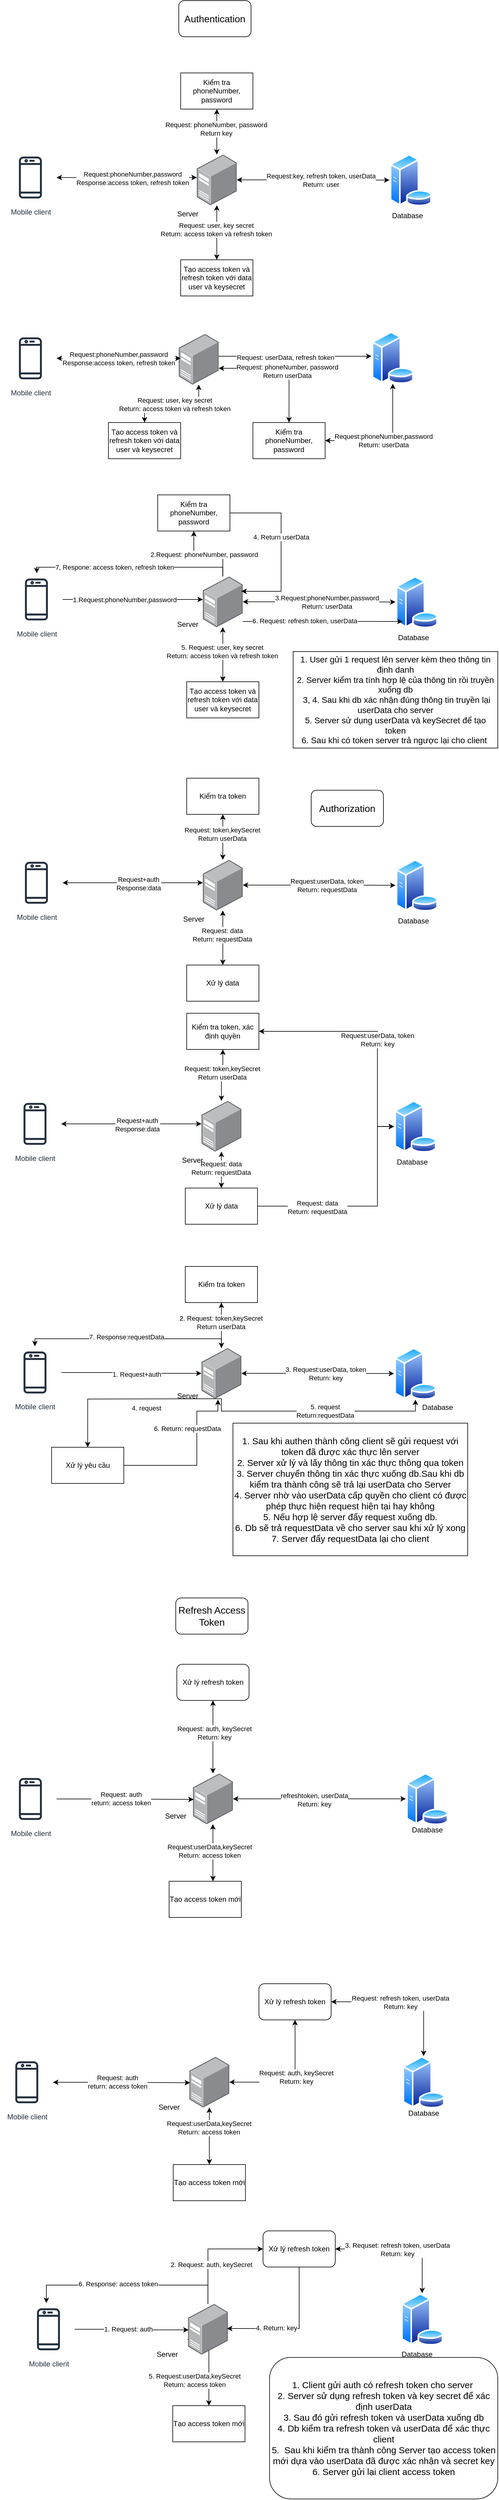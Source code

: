 <mxfile version="22.1.0" type="github">
  <diagram name="Page-1" id="wFv23azrO5TmY8dKMRDV">
    <mxGraphModel dx="855" dy="1278" grid="1" gridSize="10" guides="1" tooltips="1" connect="1" arrows="1" fold="1" page="0" pageScale="1" pageWidth="850" pageHeight="1100" math="0" shadow="0">
      <root>
        <mxCell id="0" />
        <mxCell id="1" parent="0" />
        <mxCell id="Zo6Wz0A7gYt2dgUF0l2a-8" style="edgeStyle=orthogonalEdgeStyle;rounded=0;orthogonalLoop=1;jettySize=auto;html=1;startArrow=classic;startFill=1;" parent="1" source="Zo6Wz0A7gYt2dgUF0l2a-1" target="Zo6Wz0A7gYt2dgUF0l2a-3" edge="1">
          <mxGeometry relative="1" as="geometry">
            <Array as="points">
              <mxPoint x="360" y="-406" />
              <mxPoint x="360" y="-406" />
            </Array>
          </mxGeometry>
        </mxCell>
        <mxCell id="Zo6Wz0A7gYt2dgUF0l2a-9" value="Request:phoneNumber,password&lt;br&gt;Response:access token, refresh token" style="edgeLabel;html=1;align=center;verticalAlign=middle;resizable=0;points=[];" parent="Zo6Wz0A7gYt2dgUF0l2a-8" vertex="1" connectable="0">
          <mxGeometry x="0.08" relative="1" as="geometry">
            <mxPoint y="1" as="offset" />
          </mxGeometry>
        </mxCell>
        <mxCell id="Zo6Wz0A7gYt2dgUF0l2a-1" value="Mobile client" style="sketch=0;outlineConnect=0;fontColor=#232F3E;gradientColor=none;strokeColor=#232F3E;fillColor=#ffffff;dashed=0;verticalLabelPosition=bottom;verticalAlign=top;align=center;html=1;fontSize=12;fontStyle=0;aspect=fixed;shape=mxgraph.aws4.resourceIcon;resIcon=mxgraph.aws4.mobile_client;" parent="1" vertex="1">
          <mxGeometry x="110" y="-450" width="87" height="87" as="geometry" />
        </mxCell>
        <mxCell id="Zo6Wz0A7gYt2dgUF0l2a-2" value="" style="image;aspect=fixed;perimeter=ellipsePerimeter;html=1;align=center;shadow=0;dashed=0;spacingTop=3;image=img/lib/active_directory/database_server.svg;" parent="1" vertex="1">
          <mxGeometry x="750" y="-445.56" width="71" height="86.58" as="geometry" />
        </mxCell>
        <mxCell id="Zo6Wz0A7gYt2dgUF0l2a-12" style="edgeStyle=orthogonalEdgeStyle;rounded=0;orthogonalLoop=1;jettySize=auto;html=1;entryX=0;entryY=0.5;entryDx=0;entryDy=0;startArrow=classic;startFill=1;" parent="1" source="Zo6Wz0A7gYt2dgUF0l2a-3" target="Zo6Wz0A7gYt2dgUF0l2a-2" edge="1">
          <mxGeometry relative="1" as="geometry" />
        </mxCell>
        <mxCell id="Zo6Wz0A7gYt2dgUF0l2a-13" value="Request:key, refresh token, userData&lt;br&gt;Return: user" style="edgeLabel;html=1;align=center;verticalAlign=middle;resizable=0;points=[];" parent="Zo6Wz0A7gYt2dgUF0l2a-12" vertex="1" connectable="0">
          <mxGeometry x="0.103" relative="1" as="geometry">
            <mxPoint as="offset" />
          </mxGeometry>
        </mxCell>
        <mxCell id="Zo6Wz0A7gYt2dgUF0l2a-16" style="edgeStyle=orthogonalEdgeStyle;rounded=0;orthogonalLoop=1;jettySize=auto;html=1;startArrow=classic;startFill=1;" parent="1" source="Zo6Wz0A7gYt2dgUF0l2a-3" target="Zo6Wz0A7gYt2dgUF0l2a-15" edge="1">
          <mxGeometry relative="1" as="geometry" />
        </mxCell>
        <mxCell id="Zo6Wz0A7gYt2dgUF0l2a-17" value="Request: phoneNumber, password&lt;br&gt;Return key" style="edgeLabel;html=1;align=center;verticalAlign=middle;resizable=0;points=[];" parent="Zo6Wz0A7gYt2dgUF0l2a-16" vertex="1" connectable="0">
          <mxGeometry x="0.128" y="1" relative="1" as="geometry">
            <mxPoint as="offset" />
          </mxGeometry>
        </mxCell>
        <mxCell id="Zo6Wz0A7gYt2dgUF0l2a-19" style="edgeStyle=orthogonalEdgeStyle;rounded=0;orthogonalLoop=1;jettySize=auto;html=1;entryX=0.5;entryY=0;entryDx=0;entryDy=0;startArrow=classic;startFill=1;" parent="1" source="Zo6Wz0A7gYt2dgUF0l2a-3" target="Zo6Wz0A7gYt2dgUF0l2a-18" edge="1">
          <mxGeometry relative="1" as="geometry" />
        </mxCell>
        <mxCell id="Zo6Wz0A7gYt2dgUF0l2a-20" value="Request: user, key secret&lt;br&gt;Return: access token và refresh token" style="edgeLabel;html=1;align=center;verticalAlign=middle;resizable=0;points=[];" parent="Zo6Wz0A7gYt2dgUF0l2a-19" vertex="1" connectable="0">
          <mxGeometry x="-0.105" y="-1" relative="1" as="geometry">
            <mxPoint as="offset" />
          </mxGeometry>
        </mxCell>
        <mxCell id="Zo6Wz0A7gYt2dgUF0l2a-3" value="" style="image;points=[];aspect=fixed;html=1;align=center;shadow=0;dashed=0;image=img/lib/allied_telesis/computer_and_terminals/Server_Desktop.svg;" parent="1" vertex="1">
          <mxGeometry x="430" y="-444.56" width="66.3" height="84.04" as="geometry" />
        </mxCell>
        <mxCell id="Zo6Wz0A7gYt2dgUF0l2a-4" value="Server&lt;br&gt;" style="text;html=1;strokeColor=none;fillColor=none;align=center;verticalAlign=middle;whiteSpace=wrap;rounded=0;" parent="1" vertex="1">
          <mxGeometry x="385" y="-360.52" width="60" height="30" as="geometry" />
        </mxCell>
        <mxCell id="Zo6Wz0A7gYt2dgUF0l2a-5" value="Database&lt;br&gt;" style="text;html=1;strokeColor=none;fillColor=none;align=center;verticalAlign=middle;whiteSpace=wrap;rounded=0;" parent="1" vertex="1">
          <mxGeometry x="750" y="-357.98" width="60" height="30" as="geometry" />
        </mxCell>
        <mxCell id="Zo6Wz0A7gYt2dgUF0l2a-15" value="Kiểm tra phoneNumber, password" style="rounded=0;whiteSpace=wrap;html=1;" parent="1" vertex="1">
          <mxGeometry x="403.15" y="-580" width="120" height="60" as="geometry" />
        </mxCell>
        <mxCell id="Zo6Wz0A7gYt2dgUF0l2a-18" value="Tạo access token và refresh token với data user và keysecret" style="rounded=0;whiteSpace=wrap;html=1;" parent="1" vertex="1">
          <mxGeometry x="403.15" y="-270" width="120" height="60" as="geometry" />
        </mxCell>
        <mxCell id="Zo6Wz0A7gYt2dgUF0l2a-21" value="Mobile client" style="sketch=0;outlineConnect=0;fontColor=#232F3E;gradientColor=none;strokeColor=#232F3E;fillColor=#ffffff;dashed=0;verticalLabelPosition=bottom;verticalAlign=top;align=center;html=1;fontSize=12;fontStyle=0;aspect=fixed;shape=mxgraph.aws4.resourceIcon;resIcon=mxgraph.aws4.mobile_client;" parent="1" vertex="1">
          <mxGeometry x="110" y="-150" width="87" height="87" as="geometry" />
        </mxCell>
        <mxCell id="Zo6Wz0A7gYt2dgUF0l2a-22" value="&lt;font style=&quot;font-size: 16px;&quot;&gt;Authentication&lt;/font&gt;" style="rounded=1;whiteSpace=wrap;html=1;" parent="1" vertex="1">
          <mxGeometry x="400" y="-700" width="120" height="60" as="geometry" />
        </mxCell>
        <mxCell id="Zo6Wz0A7gYt2dgUF0l2a-36" style="edgeStyle=orthogonalEdgeStyle;rounded=0;orthogonalLoop=1;jettySize=auto;html=1;entryX=0.5;entryY=0;entryDx=0;entryDy=0;startArrow=classic;startFill=1;" parent="1" source="Zo6Wz0A7gYt2dgUF0l2a-23" target="Zo6Wz0A7gYt2dgUF0l2a-34" edge="1">
          <mxGeometry relative="1" as="geometry" />
        </mxCell>
        <mxCell id="-_hDlahEQz6odAi7vep3-71" style="edgeStyle=orthogonalEdgeStyle;rounded=0;orthogonalLoop=1;jettySize=auto;html=1;" parent="1" source="Zo6Wz0A7gYt2dgUF0l2a-23" target="Zo6Wz0A7gYt2dgUF0l2a-25" edge="1">
          <mxGeometry relative="1" as="geometry">
            <Array as="points">
              <mxPoint x="630" y="-110" />
              <mxPoint x="630" y="-110" />
            </Array>
          </mxGeometry>
        </mxCell>
        <mxCell id="-_hDlahEQz6odAi7vep3-72" value="Request: userData, refresh token" style="edgeLabel;html=1;align=center;verticalAlign=middle;resizable=0;points=[];" parent="-_hDlahEQz6odAi7vep3-71" vertex="1" connectable="0">
          <mxGeometry x="-0.128" y="-2" relative="1" as="geometry">
            <mxPoint as="offset" />
          </mxGeometry>
        </mxCell>
        <mxCell id="Zo6Wz0A7gYt2dgUF0l2a-23" value="" style="image;points=[];aspect=fixed;html=1;align=center;shadow=0;dashed=0;image=img/lib/allied_telesis/computer_and_terminals/Server_Desktop.svg;" parent="1" vertex="1">
          <mxGeometry x="400" y="-147.04" width="66.3" height="84.04" as="geometry" />
        </mxCell>
        <mxCell id="Zo6Wz0A7gYt2dgUF0l2a-24" style="edgeStyle=orthogonalEdgeStyle;rounded=0;orthogonalLoop=1;jettySize=auto;html=1;entryX=0.048;entryY=0.482;entryDx=0;entryDy=0;entryPerimeter=0;startArrow=classic;startFill=1;" parent="1" source="Zo6Wz0A7gYt2dgUF0l2a-21" target="Zo6Wz0A7gYt2dgUF0l2a-23" edge="1">
          <mxGeometry relative="1" as="geometry" />
        </mxCell>
        <mxCell id="Zo6Wz0A7gYt2dgUF0l2a-25" value="" style="image;aspect=fixed;perimeter=ellipsePerimeter;html=1;align=center;shadow=0;dashed=0;spacingTop=3;image=img/lib/active_directory/database_server.svg;" parent="1" vertex="1">
          <mxGeometry x="720" y="-151.0" width="71" height="86.58" as="geometry" />
        </mxCell>
        <mxCell id="Zo6Wz0A7gYt2dgUF0l2a-26" value="Request:phoneNumber,password&lt;br&gt;Response:access token, refresh token" style="edgeLabel;html=1;align=center;verticalAlign=middle;resizable=0;points=[];" parent="1" vertex="1" connectable="0">
          <mxGeometry x="300" y="-106.5" as="geometry" />
        </mxCell>
        <mxCell id="Zo6Wz0A7gYt2dgUF0l2a-29" style="edgeStyle=orthogonalEdgeStyle;rounded=0;orthogonalLoop=1;jettySize=auto;html=1;startArrow=classic;startFill=1;" parent="1" source="Zo6Wz0A7gYt2dgUF0l2a-27" target="Zo6Wz0A7gYt2dgUF0l2a-25" edge="1">
          <mxGeometry relative="1" as="geometry" />
        </mxCell>
        <mxCell id="Zo6Wz0A7gYt2dgUF0l2a-27" value="Kiểm tra phoneNumber, password" style="rounded=0;whiteSpace=wrap;html=1;" parent="1" vertex="1">
          <mxGeometry x="523.15" width="120" height="60" as="geometry" />
        </mxCell>
        <mxCell id="Zo6Wz0A7gYt2dgUF0l2a-28" style="edgeStyle=orthogonalEdgeStyle;rounded=0;orthogonalLoop=1;jettySize=auto;html=1;entryX=0.5;entryY=0;entryDx=0;entryDy=0;startArrow=classic;startFill=1;" parent="1" source="Zo6Wz0A7gYt2dgUF0l2a-23" target="Zo6Wz0A7gYt2dgUF0l2a-27" edge="1">
          <mxGeometry relative="1" as="geometry">
            <Array as="points">
              <mxPoint x="583" y="-90" />
            </Array>
          </mxGeometry>
        </mxCell>
        <mxCell id="Zo6Wz0A7gYt2dgUF0l2a-32" value="Request: phoneNumber, password&lt;br style=&quot;border-color: var(--border-color);&quot;&gt;Return userData" style="edgeLabel;html=1;align=center;verticalAlign=middle;resizable=0;points=[];" parent="Zo6Wz0A7gYt2dgUF0l2a-28" vertex="1" connectable="0">
          <mxGeometry x="-0.53" y="-1" relative="1" as="geometry">
            <mxPoint x="65" y="4" as="offset" />
          </mxGeometry>
        </mxCell>
        <mxCell id="Zo6Wz0A7gYt2dgUF0l2a-33" value="Request:phoneNumber,password&lt;br&gt;Return: userData" style="edgeLabel;html=1;align=center;verticalAlign=middle;resizable=0;points=[];" parent="1" vertex="1" connectable="0">
          <mxGeometry x="740.0" y="30.003" as="geometry" />
        </mxCell>
        <mxCell id="Zo6Wz0A7gYt2dgUF0l2a-34" value="Tạo access token và refresh token với data user và keysecret" style="rounded=0;whiteSpace=wrap;html=1;" parent="1" vertex="1">
          <mxGeometry x="283.15" width="120" height="60" as="geometry" />
        </mxCell>
        <mxCell id="Zo6Wz0A7gYt2dgUF0l2a-37" value="Request: user, key secret&lt;br style=&quot;border-color: var(--border-color);&quot;&gt;Return: access token và refresh token" style="edgeLabel;html=1;align=center;verticalAlign=middle;resizable=0;points=[];" parent="1" vertex="1" connectable="0">
          <mxGeometry x="390.0" y="-30" as="geometry">
            <mxPoint x="3" as="offset" />
          </mxGeometry>
        </mxCell>
        <mxCell id="Zo6Wz0A7gYt2dgUF0l2a-41" style="edgeStyle=orthogonalEdgeStyle;rounded=0;orthogonalLoop=1;jettySize=auto;html=1;startArrow=none;startFill=0;" parent="1" source="Zo6Wz0A7gYt2dgUF0l2a-43" target="Zo6Wz0A7gYt2dgUF0l2a-51" edge="1">
          <mxGeometry relative="1" as="geometry">
            <Array as="points">
              <mxPoint x="370" y="294" />
              <mxPoint x="370" y="294" />
            </Array>
          </mxGeometry>
        </mxCell>
        <mxCell id="Zo6Wz0A7gYt2dgUF0l2a-42" value="1.Request:phoneNumber,password" style="edgeLabel;html=1;align=center;verticalAlign=middle;resizable=0;points=[];" parent="Zo6Wz0A7gYt2dgUF0l2a-41" vertex="1" connectable="0">
          <mxGeometry x="0.08" relative="1" as="geometry">
            <mxPoint x="-23" as="offset" />
          </mxGeometry>
        </mxCell>
        <mxCell id="Zo6Wz0A7gYt2dgUF0l2a-43" value="Mobile client" style="sketch=0;outlineConnect=0;fontColor=#232F3E;gradientColor=none;strokeColor=#232F3E;fillColor=#ffffff;dashed=0;verticalLabelPosition=bottom;verticalAlign=top;align=center;html=1;fontSize=12;fontStyle=0;aspect=fixed;shape=mxgraph.aws4.resourceIcon;resIcon=mxgraph.aws4.mobile_client;" parent="1" vertex="1">
          <mxGeometry x="120" y="250" width="87" height="87" as="geometry" />
        </mxCell>
        <mxCell id="Zo6Wz0A7gYt2dgUF0l2a-44" value="" style="image;aspect=fixed;perimeter=ellipsePerimeter;html=1;align=center;shadow=0;dashed=0;spacingTop=3;image=img/lib/active_directory/database_server.svg;" parent="1" vertex="1">
          <mxGeometry x="760" y="254.44" width="71" height="86.58" as="geometry" />
        </mxCell>
        <mxCell id="Zo6Wz0A7gYt2dgUF0l2a-45" style="edgeStyle=orthogonalEdgeStyle;rounded=0;orthogonalLoop=1;jettySize=auto;html=1;entryX=0;entryY=0.5;entryDx=0;entryDy=0;startArrow=classic;startFill=1;" parent="1" source="Zo6Wz0A7gYt2dgUF0l2a-51" target="Zo6Wz0A7gYt2dgUF0l2a-44" edge="1">
          <mxGeometry relative="1" as="geometry" />
        </mxCell>
        <mxCell id="Zo6Wz0A7gYt2dgUF0l2a-46" value="3.Request:phoneNumber,password&lt;br&gt;Return: userData" style="edgeLabel;html=1;align=center;verticalAlign=middle;resizable=0;points=[];" parent="Zo6Wz0A7gYt2dgUF0l2a-45" vertex="1" connectable="0">
          <mxGeometry x="0.103" relative="1" as="geometry">
            <mxPoint as="offset" />
          </mxGeometry>
        </mxCell>
        <mxCell id="Zo6Wz0A7gYt2dgUF0l2a-47" style="edgeStyle=orthogonalEdgeStyle;rounded=0;orthogonalLoop=1;jettySize=auto;html=1;startArrow=none;startFill=0;" parent="1" source="Zo6Wz0A7gYt2dgUF0l2a-51" target="Zo6Wz0A7gYt2dgUF0l2a-54" edge="1">
          <mxGeometry relative="1" as="geometry" />
        </mxCell>
        <mxCell id="Zo6Wz0A7gYt2dgUF0l2a-48" value="2.Request: phoneNumber, password" style="edgeLabel;html=1;align=center;verticalAlign=middle;resizable=0;points=[];" parent="Zo6Wz0A7gYt2dgUF0l2a-47" vertex="1" connectable="0">
          <mxGeometry x="0.128" y="1" relative="1" as="geometry">
            <mxPoint as="offset" />
          </mxGeometry>
        </mxCell>
        <mxCell id="Zo6Wz0A7gYt2dgUF0l2a-49" style="edgeStyle=orthogonalEdgeStyle;rounded=0;orthogonalLoop=1;jettySize=auto;html=1;entryX=0.5;entryY=0;entryDx=0;entryDy=0;startArrow=classic;startFill=1;" parent="1" source="Zo6Wz0A7gYt2dgUF0l2a-51" target="Zo6Wz0A7gYt2dgUF0l2a-55" edge="1">
          <mxGeometry relative="1" as="geometry" />
        </mxCell>
        <mxCell id="Zo6Wz0A7gYt2dgUF0l2a-50" value="5. Request: user, key secret&lt;br style=&quot;border-color: var(--border-color);&quot;&gt;Return: access token và refresh token" style="edgeLabel;html=1;align=center;verticalAlign=middle;resizable=0;points=[];" parent="Zo6Wz0A7gYt2dgUF0l2a-49" vertex="1" connectable="0">
          <mxGeometry x="-0.105" y="-1" relative="1" as="geometry">
            <mxPoint as="offset" />
          </mxGeometry>
        </mxCell>
        <mxCell id="Zo6Wz0A7gYt2dgUF0l2a-56" style="edgeStyle=orthogonalEdgeStyle;rounded=0;orthogonalLoop=1;jettySize=auto;html=1;" parent="1" source="Zo6Wz0A7gYt2dgUF0l2a-51" target="Zo6Wz0A7gYt2dgUF0l2a-43" edge="1">
          <mxGeometry relative="1" as="geometry">
            <Array as="points">
              <mxPoint x="473" y="240" />
              <mxPoint x="164" y="240" />
            </Array>
          </mxGeometry>
        </mxCell>
        <mxCell id="-_hDlahEQz6odAi7vep3-73" style="edgeStyle=orthogonalEdgeStyle;rounded=0;orthogonalLoop=1;jettySize=auto;html=1;" parent="1" source="Zo6Wz0A7gYt2dgUF0l2a-51" target="Zo6Wz0A7gYt2dgUF0l2a-44" edge="1">
          <mxGeometry relative="1" as="geometry">
            <Array as="points">
              <mxPoint x="700" y="330" />
              <mxPoint x="700" y="330" />
            </Array>
          </mxGeometry>
        </mxCell>
        <mxCell id="-_hDlahEQz6odAi7vep3-74" value="6. Request: refresh token, userData" style="edgeLabel;html=1;align=center;verticalAlign=middle;resizable=0;points=[];" parent="-_hDlahEQz6odAi7vep3-73" vertex="1" connectable="0">
          <mxGeometry x="-0.227" y="1" relative="1" as="geometry">
            <mxPoint as="offset" />
          </mxGeometry>
        </mxCell>
        <mxCell id="Zo6Wz0A7gYt2dgUF0l2a-51" value="" style="image;points=[];aspect=fixed;html=1;align=center;shadow=0;dashed=0;image=img/lib/allied_telesis/computer_and_terminals/Server_Desktop.svg;" parent="1" vertex="1">
          <mxGeometry x="440" y="255.44" width="66.3" height="84.04" as="geometry" />
        </mxCell>
        <mxCell id="Zo6Wz0A7gYt2dgUF0l2a-52" value="Server&lt;br&gt;" style="text;html=1;strokeColor=none;fillColor=none;align=center;verticalAlign=middle;whiteSpace=wrap;rounded=0;" parent="1" vertex="1">
          <mxGeometry x="385" y="320" width="60" height="30" as="geometry" />
        </mxCell>
        <mxCell id="Zo6Wz0A7gYt2dgUF0l2a-53" value="Database&lt;br&gt;" style="text;html=1;strokeColor=none;fillColor=none;align=center;verticalAlign=middle;whiteSpace=wrap;rounded=0;" parent="1" vertex="1">
          <mxGeometry x="760" y="342.02" width="60" height="30" as="geometry" />
        </mxCell>
        <mxCell id="Zo6Wz0A7gYt2dgUF0l2a-54" value="Kiểm tra phoneNumber, password" style="rounded=0;whiteSpace=wrap;html=1;" parent="1" vertex="1">
          <mxGeometry x="365" y="120" width="120" height="60" as="geometry" />
        </mxCell>
        <mxCell id="Zo6Wz0A7gYt2dgUF0l2a-55" value="Tạo access token và refresh token với data user và keysecret" style="rounded=0;whiteSpace=wrap;html=1;" parent="1" vertex="1">
          <mxGeometry x="413.15" y="430" width="120" height="60" as="geometry" />
        </mxCell>
        <mxCell id="Zo6Wz0A7gYt2dgUF0l2a-57" value="7, Respone: access token, refresh token" style="edgeLabel;html=1;align=center;verticalAlign=middle;resizable=0;points=[];" parent="1" vertex="1" connectable="0">
          <mxGeometry x="343.15" y="293.5" as="geometry">
            <mxPoint x="-50" y="-54" as="offset" />
          </mxGeometry>
        </mxCell>
        <mxCell id="Zo6Wz0A7gYt2dgUF0l2a-60" value="&lt;font style=&quot;font-size: 16px;&quot;&gt;Authorization&lt;/font&gt;" style="rounded=1;whiteSpace=wrap;html=1;fillColor=default;" parent="1" vertex="1">
          <mxGeometry x="620" y="610" width="120" height="60" as="geometry" />
        </mxCell>
        <mxCell id="Zo6Wz0A7gYt2dgUF0l2a-78" style="edgeStyle=orthogonalEdgeStyle;rounded=0;orthogonalLoop=1;jettySize=auto;html=1;startArrow=classic;startFill=1;" parent="1" source="Zo6Wz0A7gYt2dgUF0l2a-80" target="Zo6Wz0A7gYt2dgUF0l2a-88" edge="1">
          <mxGeometry relative="1" as="geometry">
            <Array as="points">
              <mxPoint x="370" y="764" />
              <mxPoint x="370" y="764" />
            </Array>
          </mxGeometry>
        </mxCell>
        <mxCell id="Zo6Wz0A7gYt2dgUF0l2a-79" value="Request+auth&lt;br&gt;Response:data" style="edgeLabel;html=1;align=center;verticalAlign=middle;resizable=0;points=[];" parent="Zo6Wz0A7gYt2dgUF0l2a-78" vertex="1" connectable="0">
          <mxGeometry x="0.08" relative="1" as="geometry">
            <mxPoint y="1" as="offset" />
          </mxGeometry>
        </mxCell>
        <mxCell id="Zo6Wz0A7gYt2dgUF0l2a-80" value="Mobile client" style="sketch=0;outlineConnect=0;fontColor=#232F3E;gradientColor=none;strokeColor=#232F3E;fillColor=#ffffff;dashed=0;verticalLabelPosition=bottom;verticalAlign=top;align=center;html=1;fontSize=12;fontStyle=0;aspect=fixed;shape=mxgraph.aws4.resourceIcon;resIcon=mxgraph.aws4.mobile_client;" parent="1" vertex="1">
          <mxGeometry x="120" y="720" width="87" height="87" as="geometry" />
        </mxCell>
        <mxCell id="Zo6Wz0A7gYt2dgUF0l2a-81" value="" style="image;aspect=fixed;perimeter=ellipsePerimeter;html=1;align=center;shadow=0;dashed=0;spacingTop=3;image=img/lib/active_directory/database_server.svg;" parent="1" vertex="1">
          <mxGeometry x="760" y="724.44" width="71" height="86.58" as="geometry" />
        </mxCell>
        <mxCell id="Zo6Wz0A7gYt2dgUF0l2a-82" style="edgeStyle=orthogonalEdgeStyle;rounded=0;orthogonalLoop=1;jettySize=auto;html=1;entryX=0;entryY=0.5;entryDx=0;entryDy=0;startArrow=classic;startFill=1;" parent="1" source="Zo6Wz0A7gYt2dgUF0l2a-88" target="Zo6Wz0A7gYt2dgUF0l2a-81" edge="1">
          <mxGeometry relative="1" as="geometry" />
        </mxCell>
        <mxCell id="Zo6Wz0A7gYt2dgUF0l2a-83" value="Request:userData, token&lt;br&gt;Return: requestData" style="edgeLabel;html=1;align=center;verticalAlign=middle;resizable=0;points=[];" parent="Zo6Wz0A7gYt2dgUF0l2a-82" vertex="1" connectable="0">
          <mxGeometry x="0.103" relative="1" as="geometry">
            <mxPoint as="offset" />
          </mxGeometry>
        </mxCell>
        <mxCell id="Zo6Wz0A7gYt2dgUF0l2a-84" style="edgeStyle=orthogonalEdgeStyle;rounded=0;orthogonalLoop=1;jettySize=auto;html=1;startArrow=classic;startFill=1;" parent="1" source="Zo6Wz0A7gYt2dgUF0l2a-88" target="Zo6Wz0A7gYt2dgUF0l2a-91" edge="1">
          <mxGeometry relative="1" as="geometry" />
        </mxCell>
        <mxCell id="Zo6Wz0A7gYt2dgUF0l2a-85" value="Request: token,keySecret&lt;br&gt;Return userData" style="edgeLabel;html=1;align=center;verticalAlign=middle;resizable=0;points=[];" parent="Zo6Wz0A7gYt2dgUF0l2a-84" vertex="1" connectable="0">
          <mxGeometry x="0.128" y="1" relative="1" as="geometry">
            <mxPoint as="offset" />
          </mxGeometry>
        </mxCell>
        <mxCell id="Zo6Wz0A7gYt2dgUF0l2a-86" style="edgeStyle=orthogonalEdgeStyle;rounded=0;orthogonalLoop=1;jettySize=auto;html=1;entryX=0.5;entryY=0;entryDx=0;entryDy=0;startArrow=classic;startFill=1;" parent="1" source="Zo6Wz0A7gYt2dgUF0l2a-88" target="Zo6Wz0A7gYt2dgUF0l2a-92" edge="1">
          <mxGeometry relative="1" as="geometry" />
        </mxCell>
        <mxCell id="Zo6Wz0A7gYt2dgUF0l2a-87" value="Request: data&lt;br&gt;Return: requestData" style="edgeLabel;html=1;align=center;verticalAlign=middle;resizable=0;points=[];" parent="Zo6Wz0A7gYt2dgUF0l2a-86" vertex="1" connectable="0">
          <mxGeometry x="-0.105" y="-1" relative="1" as="geometry">
            <mxPoint as="offset" />
          </mxGeometry>
        </mxCell>
        <mxCell id="Zo6Wz0A7gYt2dgUF0l2a-88" value="" style="image;points=[];aspect=fixed;html=1;align=center;shadow=0;dashed=0;image=img/lib/allied_telesis/computer_and_terminals/Server_Desktop.svg;" parent="1" vertex="1">
          <mxGeometry x="440" y="725.44" width="66.3" height="84.04" as="geometry" />
        </mxCell>
        <mxCell id="Zo6Wz0A7gYt2dgUF0l2a-89" value="Server&lt;br&gt;" style="text;html=1;strokeColor=none;fillColor=none;align=center;verticalAlign=middle;whiteSpace=wrap;rounded=0;" parent="1" vertex="1">
          <mxGeometry x="395" y="809.48" width="60" height="30" as="geometry" />
        </mxCell>
        <mxCell id="Zo6Wz0A7gYt2dgUF0l2a-90" value="Database&lt;br&gt;" style="text;html=1;strokeColor=none;fillColor=none;align=center;verticalAlign=middle;whiteSpace=wrap;rounded=0;" parent="1" vertex="1">
          <mxGeometry x="760" y="812.02" width="60" height="30" as="geometry" />
        </mxCell>
        <mxCell id="Zo6Wz0A7gYt2dgUF0l2a-91" value="Kiểm tra token" style="rounded=0;whiteSpace=wrap;html=1;" parent="1" vertex="1">
          <mxGeometry x="413.15" y="590" width="120" height="60" as="geometry" />
        </mxCell>
        <mxCell id="Zo6Wz0A7gYt2dgUF0l2a-92" value="Xử lý data" style="rounded=0;whiteSpace=wrap;html=1;" parent="1" vertex="1">
          <mxGeometry x="413.15" y="900" width="120" height="60" as="geometry" />
        </mxCell>
        <mxCell id="Zo6Wz0A7gYt2dgUF0l2a-93" style="edgeStyle=orthogonalEdgeStyle;rounded=0;orthogonalLoop=1;jettySize=auto;html=1;startArrow=classic;startFill=1;" parent="1" source="Zo6Wz0A7gYt2dgUF0l2a-95" target="Zo6Wz0A7gYt2dgUF0l2a-103" edge="1">
          <mxGeometry relative="1" as="geometry">
            <Array as="points">
              <mxPoint x="367.65" y="1164" />
              <mxPoint x="367.65" y="1164" />
            </Array>
          </mxGeometry>
        </mxCell>
        <mxCell id="Zo6Wz0A7gYt2dgUF0l2a-94" value="Request+auth&lt;br&gt;Response:data" style="edgeLabel;html=1;align=center;verticalAlign=middle;resizable=0;points=[];" parent="Zo6Wz0A7gYt2dgUF0l2a-93" vertex="1" connectable="0">
          <mxGeometry x="0.08" relative="1" as="geometry">
            <mxPoint y="1" as="offset" />
          </mxGeometry>
        </mxCell>
        <mxCell id="Zo6Wz0A7gYt2dgUF0l2a-95" value="Mobile client" style="sketch=0;outlineConnect=0;fontColor=#232F3E;gradientColor=none;strokeColor=#232F3E;fillColor=#ffffff;dashed=0;verticalLabelPosition=bottom;verticalAlign=top;align=center;html=1;fontSize=12;fontStyle=0;aspect=fixed;shape=mxgraph.aws4.resourceIcon;resIcon=mxgraph.aws4.mobile_client;" parent="1" vertex="1">
          <mxGeometry x="117.65" y="1120" width="87" height="87" as="geometry" />
        </mxCell>
        <mxCell id="Zo6Wz0A7gYt2dgUF0l2a-96" value="" style="image;aspect=fixed;perimeter=ellipsePerimeter;html=1;align=center;shadow=0;dashed=0;spacingTop=3;image=img/lib/active_directory/database_server.svg;" parent="1" vertex="1">
          <mxGeometry x="757.65" y="1124.44" width="71" height="86.58" as="geometry" />
        </mxCell>
        <mxCell id="Zo6Wz0A7gYt2dgUF0l2a-97" style="edgeStyle=orthogonalEdgeStyle;rounded=0;orthogonalLoop=1;jettySize=auto;html=1;entryX=0;entryY=0.5;entryDx=0;entryDy=0;startArrow=classic;startFill=1;exitX=1;exitY=0.5;exitDx=0;exitDy=0;" parent="1" source="Zo6Wz0A7gYt2dgUF0l2a-106" target="Zo6Wz0A7gYt2dgUF0l2a-96" edge="1">
          <mxGeometry relative="1" as="geometry">
            <Array as="points">
              <mxPoint x="730" y="1010" />
              <mxPoint x="730" y="1168" />
            </Array>
          </mxGeometry>
        </mxCell>
        <mxCell id="Zo6Wz0A7gYt2dgUF0l2a-98" value="Request:userData, token&lt;br&gt;Return: key" style="edgeLabel;html=1;align=center;verticalAlign=middle;resizable=0;points=[];" parent="Zo6Wz0A7gYt2dgUF0l2a-97" vertex="1" connectable="0">
          <mxGeometry x="0.103" relative="1" as="geometry">
            <mxPoint as="offset" />
          </mxGeometry>
        </mxCell>
        <mxCell id="Zo6Wz0A7gYt2dgUF0l2a-99" style="edgeStyle=orthogonalEdgeStyle;rounded=0;orthogonalLoop=1;jettySize=auto;html=1;startArrow=classic;startFill=1;" parent="1" source="Zo6Wz0A7gYt2dgUF0l2a-103" target="Zo6Wz0A7gYt2dgUF0l2a-106" edge="1">
          <mxGeometry relative="1" as="geometry" />
        </mxCell>
        <mxCell id="Zo6Wz0A7gYt2dgUF0l2a-100" value="Request: token,keySecret&lt;br&gt;Return userData" style="edgeLabel;html=1;align=center;verticalAlign=middle;resizable=0;points=[];" parent="Zo6Wz0A7gYt2dgUF0l2a-99" vertex="1" connectable="0">
          <mxGeometry x="0.128" y="1" relative="1" as="geometry">
            <mxPoint as="offset" />
          </mxGeometry>
        </mxCell>
        <mxCell id="Zo6Wz0A7gYt2dgUF0l2a-101" style="edgeStyle=orthogonalEdgeStyle;rounded=0;orthogonalLoop=1;jettySize=auto;html=1;entryX=0.5;entryY=0;entryDx=0;entryDy=0;startArrow=classic;startFill=1;" parent="1" source="Zo6Wz0A7gYt2dgUF0l2a-103" target="Zo6Wz0A7gYt2dgUF0l2a-107" edge="1">
          <mxGeometry relative="1" as="geometry" />
        </mxCell>
        <mxCell id="Zo6Wz0A7gYt2dgUF0l2a-102" value="Request: data&lt;br&gt;Return: requestData" style="edgeLabel;html=1;align=center;verticalAlign=middle;resizable=0;points=[];" parent="Zo6Wz0A7gYt2dgUF0l2a-101" vertex="1" connectable="0">
          <mxGeometry x="-0.105" y="-1" relative="1" as="geometry">
            <mxPoint as="offset" />
          </mxGeometry>
        </mxCell>
        <mxCell id="Zo6Wz0A7gYt2dgUF0l2a-103" value="" style="image;points=[];aspect=fixed;html=1;align=center;shadow=0;dashed=0;image=img/lib/allied_telesis/computer_and_terminals/Server_Desktop.svg;" parent="1" vertex="1">
          <mxGeometry x="437.65" y="1125.44" width="66.3" height="84.04" as="geometry" />
        </mxCell>
        <mxCell id="Zo6Wz0A7gYt2dgUF0l2a-104" value="Server&lt;br&gt;" style="text;html=1;strokeColor=none;fillColor=none;align=center;verticalAlign=middle;whiteSpace=wrap;rounded=0;" parent="1" vertex="1">
          <mxGeometry x="392.65" y="1209.48" width="60" height="30" as="geometry" />
        </mxCell>
        <mxCell id="Zo6Wz0A7gYt2dgUF0l2a-105" value="Database&lt;br&gt;" style="text;html=1;strokeColor=none;fillColor=none;align=center;verticalAlign=middle;whiteSpace=wrap;rounded=0;" parent="1" vertex="1">
          <mxGeometry x="757.65" y="1212.02" width="60" height="30" as="geometry" />
        </mxCell>
        <mxCell id="Zo6Wz0A7gYt2dgUF0l2a-106" value="Kiểm tra token, xác định quyền" style="rounded=0;whiteSpace=wrap;html=1;" parent="1" vertex="1">
          <mxGeometry x="413.15" y="980" width="120" height="60" as="geometry" />
        </mxCell>
        <mxCell id="Zo6Wz0A7gYt2dgUF0l2a-132" style="edgeStyle=orthogonalEdgeStyle;rounded=0;orthogonalLoop=1;jettySize=auto;html=1;" parent="1" source="Zo6Wz0A7gYt2dgUF0l2a-107" target="Zo6Wz0A7gYt2dgUF0l2a-96" edge="1">
          <mxGeometry relative="1" as="geometry">
            <Array as="points">
              <mxPoint x="730" y="1300" />
              <mxPoint x="730" y="1168" />
            </Array>
          </mxGeometry>
        </mxCell>
        <mxCell id="Zo6Wz0A7gYt2dgUF0l2a-107" value="Xử lý data" style="rounded=0;whiteSpace=wrap;html=1;" parent="1" vertex="1">
          <mxGeometry x="410.8" y="1270" width="120" height="60" as="geometry" />
        </mxCell>
        <mxCell id="Zo6Wz0A7gYt2dgUF0l2a-108" style="edgeStyle=orthogonalEdgeStyle;rounded=0;orthogonalLoop=1;jettySize=auto;html=1;startArrow=none;startFill=0;" parent="1" source="Zo6Wz0A7gYt2dgUF0l2a-122" target="Zo6Wz0A7gYt2dgUF0l2a-117" edge="1">
          <mxGeometry relative="1" as="geometry">
            <Array as="points" />
            <mxPoint x="204.65" y="1574" as="sourcePoint" />
          </mxGeometry>
        </mxCell>
        <mxCell id="Zo6Wz0A7gYt2dgUF0l2a-109" value="1. Request+auth" style="edgeLabel;html=1;align=center;verticalAlign=middle;resizable=0;points=[];" parent="Zo6Wz0A7gYt2dgUF0l2a-108" vertex="1" connectable="0">
          <mxGeometry x="0.08" relative="1" as="geometry">
            <mxPoint y="1" as="offset" />
          </mxGeometry>
        </mxCell>
        <mxCell id="Zo6Wz0A7gYt2dgUF0l2a-110" value="" style="image;aspect=fixed;perimeter=ellipsePerimeter;html=1;align=center;shadow=0;dashed=0;spacingTop=3;image=img/lib/active_directory/database_server.svg;" parent="1" vertex="1">
          <mxGeometry x="757.65" y="1534.44" width="71" height="86.58" as="geometry" />
        </mxCell>
        <mxCell id="Zo6Wz0A7gYt2dgUF0l2a-111" style="edgeStyle=orthogonalEdgeStyle;rounded=0;orthogonalLoop=1;jettySize=auto;html=1;entryX=0;entryY=0.5;entryDx=0;entryDy=0;startArrow=classic;startFill=1;" parent="1" source="Zo6Wz0A7gYt2dgUF0l2a-117" target="Zo6Wz0A7gYt2dgUF0l2a-110" edge="1">
          <mxGeometry relative="1" as="geometry" />
        </mxCell>
        <mxCell id="Zo6Wz0A7gYt2dgUF0l2a-112" value="3. Request:userData, token&lt;br&gt;Return: key" style="edgeLabel;html=1;align=center;verticalAlign=middle;resizable=0;points=[];" parent="Zo6Wz0A7gYt2dgUF0l2a-111" vertex="1" connectable="0">
          <mxGeometry x="0.103" relative="1" as="geometry">
            <mxPoint as="offset" />
          </mxGeometry>
        </mxCell>
        <mxCell id="Zo6Wz0A7gYt2dgUF0l2a-113" style="edgeStyle=orthogonalEdgeStyle;rounded=0;orthogonalLoop=1;jettySize=auto;html=1;startArrow=classic;startFill=1;" parent="1" source="Zo6Wz0A7gYt2dgUF0l2a-117" target="Zo6Wz0A7gYt2dgUF0l2a-120" edge="1">
          <mxGeometry relative="1" as="geometry" />
        </mxCell>
        <mxCell id="Zo6Wz0A7gYt2dgUF0l2a-114" value="2. Request: token,keySecret&lt;br&gt;Return userData" style="edgeLabel;html=1;align=center;verticalAlign=middle;resizable=0;points=[];" parent="Zo6Wz0A7gYt2dgUF0l2a-113" vertex="1" connectable="0">
          <mxGeometry x="0.128" y="1" relative="1" as="geometry">
            <mxPoint as="offset" />
          </mxGeometry>
        </mxCell>
        <mxCell id="Zo6Wz0A7gYt2dgUF0l2a-115" style="edgeStyle=orthogonalEdgeStyle;rounded=0;orthogonalLoop=1;jettySize=auto;html=1;entryX=0.5;entryY=0;entryDx=0;entryDy=0;startArrow=none;startFill=0;" parent="1" source="Zo6Wz0A7gYt2dgUF0l2a-117" target="Zo6Wz0A7gYt2dgUF0l2a-121" edge="1">
          <mxGeometry relative="1" as="geometry">
            <Array as="points">
              <mxPoint x="471" y="1620" />
              <mxPoint x="249" y="1620" />
            </Array>
          </mxGeometry>
        </mxCell>
        <mxCell id="Zo6Wz0A7gYt2dgUF0l2a-116" value="4. request" style="edgeLabel;html=1;align=center;verticalAlign=middle;resizable=0;points=[];" parent="Zo6Wz0A7gYt2dgUF0l2a-115" vertex="1" connectable="0">
          <mxGeometry x="-0.105" y="-1" relative="1" as="geometry">
            <mxPoint x="10" y="16" as="offset" />
          </mxGeometry>
        </mxCell>
        <mxCell id="Zo6Wz0A7gYt2dgUF0l2a-123" style="edgeStyle=orthogonalEdgeStyle;rounded=0;orthogonalLoop=1;jettySize=auto;html=1;" parent="1" source="Zo6Wz0A7gYt2dgUF0l2a-117" target="Zo6Wz0A7gYt2dgUF0l2a-122" edge="1">
          <mxGeometry relative="1" as="geometry">
            <Array as="points">
              <mxPoint x="471" y="1520" />
              <mxPoint x="161" y="1520" />
            </Array>
          </mxGeometry>
        </mxCell>
        <mxCell id="Zo6Wz0A7gYt2dgUF0l2a-127" style="edgeStyle=orthogonalEdgeStyle;rounded=0;orthogonalLoop=1;jettySize=auto;html=1;entryX=0.5;entryY=1;entryDx=0;entryDy=0;" parent="1" source="Zo6Wz0A7gYt2dgUF0l2a-117" target="Zo6Wz0A7gYt2dgUF0l2a-110" edge="1">
          <mxGeometry relative="1" as="geometry">
            <Array as="points">
              <mxPoint x="471" y="1640" />
              <mxPoint x="793" y="1640" />
            </Array>
          </mxGeometry>
        </mxCell>
        <mxCell id="Zo6Wz0A7gYt2dgUF0l2a-117" value="" style="image;points=[];aspect=fixed;html=1;align=center;shadow=0;dashed=0;image=img/lib/allied_telesis/computer_and_terminals/Server_Desktop.svg;" parent="1" vertex="1">
          <mxGeometry x="437.65" y="1535.44" width="66.3" height="84.04" as="geometry" />
        </mxCell>
        <mxCell id="Zo6Wz0A7gYt2dgUF0l2a-118" value="Server&lt;br&gt;" style="text;html=1;strokeColor=none;fillColor=none;align=center;verticalAlign=middle;whiteSpace=wrap;rounded=0;" parent="1" vertex="1">
          <mxGeometry x="385" y="1600" width="60" height="30" as="geometry" />
        </mxCell>
        <mxCell id="Zo6Wz0A7gYt2dgUF0l2a-119" value="Database&lt;br&gt;" style="text;html=1;strokeColor=none;fillColor=none;align=center;verticalAlign=middle;whiteSpace=wrap;rounded=0;" parent="1" vertex="1">
          <mxGeometry x="800" y="1619.48" width="60" height="30" as="geometry" />
        </mxCell>
        <mxCell id="Zo6Wz0A7gYt2dgUF0l2a-120" value="Kiểm tra token" style="rounded=0;whiteSpace=wrap;html=1;" parent="1" vertex="1">
          <mxGeometry x="410.8" y="1400" width="120" height="60" as="geometry" />
        </mxCell>
        <mxCell id="Zo6Wz0A7gYt2dgUF0l2a-130" style="edgeStyle=orthogonalEdgeStyle;rounded=0;orthogonalLoop=1;jettySize=auto;html=1;entryX=0.413;entryY=1.018;entryDx=0;entryDy=0;entryPerimeter=0;" parent="1" source="Zo6Wz0A7gYt2dgUF0l2a-121" target="Zo6Wz0A7gYt2dgUF0l2a-117" edge="1">
          <mxGeometry relative="1" as="geometry">
            <Array as="points">
              <mxPoint x="430" y="1640" />
              <mxPoint x="465" y="1640" />
            </Array>
          </mxGeometry>
        </mxCell>
        <mxCell id="Zo6Wz0A7gYt2dgUF0l2a-121" value="Xử lý yêu cầu" style="rounded=0;whiteSpace=wrap;html=1;" parent="1" vertex="1">
          <mxGeometry x="188.68" y="1700" width="120" height="60" as="geometry" />
        </mxCell>
        <mxCell id="Zo6Wz0A7gYt2dgUF0l2a-122" value="Mobile client" style="sketch=0;outlineConnect=0;fontColor=#232F3E;gradientColor=none;strokeColor=#232F3E;fillColor=#ffffff;dashed=0;verticalLabelPosition=bottom;verticalAlign=top;align=center;html=1;fontSize=12;fontStyle=0;aspect=fixed;shape=mxgraph.aws4.resourceIcon;resIcon=mxgraph.aws4.mobile_client;" parent="1" vertex="1">
          <mxGeometry x="117.65" y="1532.48" width="87" height="87" as="geometry" />
        </mxCell>
        <mxCell id="Zo6Wz0A7gYt2dgUF0l2a-124" value="7. Response:requestData" style="edgeLabel;html=1;align=center;verticalAlign=middle;resizable=0;points=[];" parent="1" vertex="1" connectable="0">
          <mxGeometry x="343.15" y="1577.73" as="geometry">
            <mxPoint x="-30" y="-61" as="offset" />
          </mxGeometry>
        </mxCell>
        <mxCell id="Zo6Wz0A7gYt2dgUF0l2a-128" value="5. request&lt;br&gt;Return:requestData" style="edgeLabel;html=1;align=center;verticalAlign=middle;resizable=0;points=[];" parent="1" vertex="1" connectable="0">
          <mxGeometry x="643.15" y="1640.003" as="geometry" />
        </mxCell>
        <mxCell id="Zo6Wz0A7gYt2dgUF0l2a-131" value="6. Return: requestData" style="edgeLabel;html=1;align=center;verticalAlign=middle;resizable=0;points=[];" parent="1" vertex="1" connectable="0">
          <mxGeometry x="473.149" y="1669.996" as="geometry">
            <mxPoint x="-59" y="-1" as="offset" />
          </mxGeometry>
        </mxCell>
        <mxCell id="Zo6Wz0A7gYt2dgUF0l2a-133" value="Request: data&lt;br&gt;Return: requestData" style="edgeLabel;html=1;align=center;verticalAlign=middle;resizable=0;points=[];" parent="1" vertex="1" connectable="0">
          <mxGeometry x="490.0" y="1260" as="geometry">
            <mxPoint x="140" y="42" as="offset" />
          </mxGeometry>
        </mxCell>
        <mxCell id="Zo6Wz0A7gYt2dgUF0l2a-136" style="edgeStyle=orthogonalEdgeStyle;rounded=0;orthogonalLoop=1;jettySize=auto;html=1;entryX=0.965;entryY=0.292;entryDx=0;entryDy=0;entryPerimeter=0;" parent="1" source="Zo6Wz0A7gYt2dgUF0l2a-54" target="Zo6Wz0A7gYt2dgUF0l2a-51" edge="1">
          <mxGeometry relative="1" as="geometry">
            <Array as="points">
              <mxPoint x="570" y="150" />
              <mxPoint x="570" y="280" />
            </Array>
          </mxGeometry>
        </mxCell>
        <mxCell id="Zo6Wz0A7gYt2dgUF0l2a-137" value="4. Return userData" style="edgeLabel;html=1;align=center;verticalAlign=middle;resizable=0;points=[];" parent="1" vertex="1" connectable="0">
          <mxGeometry x="570" y="190.0" as="geometry" />
        </mxCell>
        <mxCell id="Zo6Wz0A7gYt2dgUF0l2a-138" value="1. User gửi 1 request lên server kèm theo thông tin định danh&lt;br style=&quot;font-size: 14px;&quot;&gt;2. Server kiểm tra tính hợp lệ của thông tin rồi truyền xuống db&lt;br style=&quot;font-size: 14px;&quot;&gt;&amp;nbsp;3, 4. Sau khi db xác nhận đúng thông tin truyền lại userData cho server&lt;br style=&quot;font-size: 14px;&quot;&gt;5. Server sử dụng userData và keySecret để tạo token&lt;br style=&quot;font-size: 14px;&quot;&gt;6. Sau khi có token server trả ngược lại cho client&amp;nbsp;&lt;br style=&quot;font-size: 14px;&quot;&gt;" style="rounded=0;whiteSpace=wrap;html=1;fontSize=14;" parent="1" vertex="1">
          <mxGeometry x="590" y="380" width="340" height="160" as="geometry" />
        </mxCell>
        <mxCell id="Zo6Wz0A7gYt2dgUF0l2a-139" value="1. Sau khi authen thành công client sẽ gửi request với token đã được xác thực lên server&lt;br style=&quot;font-size: 15px;&quot;&gt;2. Server xử lý và lấy thông tin xác thực thông qua token&lt;br style=&quot;font-size: 15px;&quot;&gt;3. Server chuyển thông tin xác thực xuống db.Sau khi db kiểm tra thành công sẽ trả lại userData cho Server&lt;br style=&quot;font-size: 15px;&quot;&gt;4. Server nhờ vào userData cấp quyền cho client có được phép thực hiện request hiện tại hay không&lt;br style=&quot;font-size: 15px;&quot;&gt;5. Nếu hợp lệ server đẩy request xuống db. &lt;br style=&quot;font-size: 15px;&quot;&gt;6. Db sẽ trả requestData về cho server sau khi xử lý xong&lt;br style=&quot;font-size: 15px;&quot;&gt;7. Server đẩy requestData lại cho client" style="rounded=0;whiteSpace=wrap;html=1;fontSize=15;" parent="1" vertex="1">
          <mxGeometry x="490" y="1660" width="390" height="220" as="geometry" />
        </mxCell>
        <mxCell id="-_hDlahEQz6odAi7vep3-1" value="&lt;font style=&quot;font-size: 16px;&quot;&gt;Refresh Access Token&lt;/font&gt;" style="rounded=1;whiteSpace=wrap;html=1;" parent="1" vertex="1">
          <mxGeometry x="395" y="1950" width="120" height="60" as="geometry" />
        </mxCell>
        <mxCell id="-_hDlahEQz6odAi7vep3-2" value="Mobile client" style="sketch=0;outlineConnect=0;fontColor=#232F3E;gradientColor=none;strokeColor=#232F3E;fillColor=#ffffff;dashed=0;verticalLabelPosition=bottom;verticalAlign=top;align=center;html=1;fontSize=12;fontStyle=0;aspect=fixed;shape=mxgraph.aws4.resourceIcon;resIcon=mxgraph.aws4.mobile_client;" parent="1" vertex="1">
          <mxGeometry x="110" y="2240" width="87" height="87" as="geometry" />
        </mxCell>
        <mxCell id="-_hDlahEQz6odAi7vep3-8" style="edgeStyle=orthogonalEdgeStyle;rounded=0;orthogonalLoop=1;jettySize=auto;html=1;startArrow=classic;startFill=1;" parent="1" source="-_hDlahEQz6odAi7vep3-3" target="-_hDlahEQz6odAi7vep3-4" edge="1">
          <mxGeometry relative="1" as="geometry" />
        </mxCell>
        <mxCell id="-_hDlahEQz6odAi7vep3-10" value="refreshtoken, userData&lt;br&gt;Return: key" style="edgeLabel;html=1;align=center;verticalAlign=middle;resizable=0;points=[];" parent="-_hDlahEQz6odAi7vep3-8" vertex="1" connectable="0">
          <mxGeometry x="-0.06" y="-1" relative="1" as="geometry">
            <mxPoint as="offset" />
          </mxGeometry>
        </mxCell>
        <mxCell id="-_hDlahEQz6odAi7vep3-12" style="edgeStyle=orthogonalEdgeStyle;rounded=0;orthogonalLoop=1;jettySize=auto;html=1;startArrow=classic;startFill=1;" parent="1" source="-_hDlahEQz6odAi7vep3-3" target="-_hDlahEQz6odAi7vep3-11" edge="1">
          <mxGeometry relative="1" as="geometry" />
        </mxCell>
        <mxCell id="-_hDlahEQz6odAi7vep3-13" value="Request: auth, keySecret&lt;br&gt;Return: key" style="edgeLabel;html=1;align=center;verticalAlign=middle;resizable=0;points=[];" parent="-_hDlahEQz6odAi7vep3-12" vertex="1" connectable="0">
          <mxGeometry x="0.109" y="-2" relative="1" as="geometry">
            <mxPoint as="offset" />
          </mxGeometry>
        </mxCell>
        <mxCell id="-_hDlahEQz6odAi7vep3-15" style="edgeStyle=orthogonalEdgeStyle;rounded=0;orthogonalLoop=1;jettySize=auto;html=1;startArrow=classic;startFill=1;" parent="1" source="-_hDlahEQz6odAi7vep3-3" target="-_hDlahEQz6odAi7vep3-14" edge="1">
          <mxGeometry relative="1" as="geometry">
            <Array as="points">
              <mxPoint x="457" y="2380" />
              <mxPoint x="457" y="2380" />
            </Array>
          </mxGeometry>
        </mxCell>
        <mxCell id="-_hDlahEQz6odAi7vep3-16" value="Request:userData,keySecret&lt;br&gt;Return: access token" style="edgeLabel;html=1;align=center;verticalAlign=middle;resizable=0;points=[];" parent="-_hDlahEQz6odAi7vep3-15" vertex="1" connectable="0">
          <mxGeometry x="-0.288" y="-1" relative="1" as="geometry">
            <mxPoint x="-5" y="11" as="offset" />
          </mxGeometry>
        </mxCell>
        <mxCell id="-_hDlahEQz6odAi7vep3-3" value="" style="image;points=[];aspect=fixed;html=1;align=center;shadow=0;dashed=0;image=img/lib/allied_telesis/computer_and_terminals/Server_Desktop.svg;" parent="1" vertex="1">
          <mxGeometry x="423.6" y="2241.27" width="66.3" height="84.04" as="geometry" />
        </mxCell>
        <mxCell id="-_hDlahEQz6odAi7vep3-4" value="" style="image;aspect=fixed;perimeter=ellipsePerimeter;html=1;align=center;shadow=0;dashed=0;spacingTop=3;image=img/lib/active_directory/database_server.svg;" parent="1" vertex="1">
          <mxGeometry x="777.25" y="2240" width="71" height="86.58" as="geometry" />
        </mxCell>
        <mxCell id="-_hDlahEQz6odAi7vep3-5" value="Server&lt;br&gt;" style="text;html=1;strokeColor=none;fillColor=none;align=center;verticalAlign=middle;whiteSpace=wrap;rounded=0;" parent="1" vertex="1">
          <mxGeometry x="365" y="2297" width="60" height="30" as="geometry" />
        </mxCell>
        <mxCell id="-_hDlahEQz6odAi7vep3-6" value="Database&lt;br&gt;" style="text;html=1;strokeColor=none;fillColor=none;align=center;verticalAlign=middle;whiteSpace=wrap;rounded=0;" parent="1" vertex="1">
          <mxGeometry x="782.75" y="2320" width="60" height="30" as="geometry" />
        </mxCell>
        <mxCell id="-_hDlahEQz6odAi7vep3-7" style="edgeStyle=orthogonalEdgeStyle;rounded=0;orthogonalLoop=1;jettySize=auto;html=1;entryX=0.017;entryY=0.512;entryDx=0;entryDy=0;entryPerimeter=0;" parent="1" source="-_hDlahEQz6odAi7vep3-2" target="-_hDlahEQz6odAi7vep3-3" edge="1">
          <mxGeometry relative="1" as="geometry" />
        </mxCell>
        <mxCell id="-_hDlahEQz6odAi7vep3-9" value="Request: auth&lt;br&gt;return: access token" style="edgeLabel;html=1;align=center;verticalAlign=middle;resizable=0;points=[];" parent="-_hDlahEQz6odAi7vep3-7" vertex="1" connectable="0">
          <mxGeometry x="-0.07" y="2" relative="1" as="geometry">
            <mxPoint y="1" as="offset" />
          </mxGeometry>
        </mxCell>
        <mxCell id="-_hDlahEQz6odAi7vep3-11" value="Xử lý refresh token" style="rounded=1;whiteSpace=wrap;html=1;" parent="1" vertex="1">
          <mxGeometry x="396.75" y="2060" width="120" height="60" as="geometry" />
        </mxCell>
        <mxCell id="-_hDlahEQz6odAi7vep3-14" value="Tạo access token mới" style="rounded=0;whiteSpace=wrap;html=1;" parent="1" vertex="1">
          <mxGeometry x="383.95" y="2420" width="120" height="60" as="geometry" />
        </mxCell>
        <mxCell id="-_hDlahEQz6odAi7vep3-17" value="Mobile client" style="sketch=0;outlineConnect=0;fontColor=#232F3E;gradientColor=none;strokeColor=#232F3E;fillColor=#ffffff;dashed=0;verticalLabelPosition=bottom;verticalAlign=top;align=center;html=1;fontSize=12;fontStyle=0;aspect=fixed;shape=mxgraph.aws4.resourceIcon;resIcon=mxgraph.aws4.mobile_client;" parent="1" vertex="1">
          <mxGeometry x="104.02" y="2710" width="87" height="87" as="geometry" />
        </mxCell>
        <mxCell id="-_hDlahEQz6odAi7vep3-18" style="edgeStyle=orthogonalEdgeStyle;rounded=0;orthogonalLoop=1;jettySize=auto;html=1;startArrow=classic;startFill=1;exitX=1;exitY=0.5;exitDx=0;exitDy=0;" parent="1" source="-_hDlahEQz6odAi7vep3-30" target="-_hDlahEQz6odAi7vep3-25" edge="1">
          <mxGeometry relative="1" as="geometry" />
        </mxCell>
        <mxCell id="-_hDlahEQz6odAi7vep3-19" value="Request: refresh token, userData&lt;br&gt;Return: key" style="edgeLabel;html=1;align=center;verticalAlign=middle;resizable=0;points=[];" parent="-_hDlahEQz6odAi7vep3-18" vertex="1" connectable="0">
          <mxGeometry x="-0.06" y="-1" relative="1" as="geometry">
            <mxPoint as="offset" />
          </mxGeometry>
        </mxCell>
        <mxCell id="-_hDlahEQz6odAi7vep3-20" style="edgeStyle=orthogonalEdgeStyle;rounded=0;orthogonalLoop=1;jettySize=auto;html=1;startArrow=classic;startFill=1;" parent="1" source="-_hDlahEQz6odAi7vep3-24" target="-_hDlahEQz6odAi7vep3-30" edge="1">
          <mxGeometry relative="1" as="geometry" />
        </mxCell>
        <mxCell id="-_hDlahEQz6odAi7vep3-21" value="Request: auth, keySecret&lt;br&gt;Return: key" style="edgeLabel;html=1;align=center;verticalAlign=middle;resizable=0;points=[];" parent="-_hDlahEQz6odAi7vep3-20" vertex="1" connectable="0">
          <mxGeometry x="0.109" y="-2" relative="1" as="geometry">
            <mxPoint as="offset" />
          </mxGeometry>
        </mxCell>
        <mxCell id="-_hDlahEQz6odAi7vep3-22" style="edgeStyle=orthogonalEdgeStyle;rounded=0;orthogonalLoop=1;jettySize=auto;html=1;startArrow=classic;startFill=1;" parent="1" source="-_hDlahEQz6odAi7vep3-24" target="-_hDlahEQz6odAi7vep3-31" edge="1">
          <mxGeometry relative="1" as="geometry" />
        </mxCell>
        <mxCell id="-_hDlahEQz6odAi7vep3-23" value="Request:userData,keySecret&lt;br&gt;Return: access token" style="edgeLabel;html=1;align=center;verticalAlign=middle;resizable=0;points=[];" parent="-_hDlahEQz6odAi7vep3-22" vertex="1" connectable="0">
          <mxGeometry x="-0.288" y="-1" relative="1" as="geometry">
            <mxPoint as="offset" />
          </mxGeometry>
        </mxCell>
        <mxCell id="-_hDlahEQz6odAi7vep3-24" value="" style="image;points=[];aspect=fixed;html=1;align=center;shadow=0;dashed=0;image=img/lib/allied_telesis/computer_and_terminals/Server_Desktop.svg;" parent="1" vertex="1">
          <mxGeometry x="417.62" y="2711.27" width="66.3" height="84.04" as="geometry" />
        </mxCell>
        <mxCell id="-_hDlahEQz6odAi7vep3-25" value="" style="image;aspect=fixed;perimeter=ellipsePerimeter;html=1;align=center;shadow=0;dashed=0;spacingTop=3;image=img/lib/active_directory/database_server.svg;" parent="1" vertex="1">
          <mxGeometry x="771.27" y="2710" width="71" height="86.58" as="geometry" />
        </mxCell>
        <mxCell id="-_hDlahEQz6odAi7vep3-26" value="Server&lt;br&gt;" style="text;html=1;strokeColor=none;fillColor=none;align=center;verticalAlign=middle;whiteSpace=wrap;rounded=0;" parent="1" vertex="1">
          <mxGeometry x="354.02" y="2780" width="60" height="30" as="geometry" />
        </mxCell>
        <mxCell id="-_hDlahEQz6odAi7vep3-27" value="Database&lt;br&gt;" style="text;html=1;strokeColor=none;fillColor=none;align=center;verticalAlign=middle;whiteSpace=wrap;rounded=0;" parent="1" vertex="1">
          <mxGeometry x="776.77" y="2790" width="60" height="30" as="geometry" />
        </mxCell>
        <mxCell id="-_hDlahEQz6odAi7vep3-28" style="edgeStyle=orthogonalEdgeStyle;rounded=0;orthogonalLoop=1;jettySize=auto;html=1;entryX=0.017;entryY=0.512;entryDx=0;entryDy=0;entryPerimeter=0;startArrow=classic;startFill=1;" parent="1" source="-_hDlahEQz6odAi7vep3-17" target="-_hDlahEQz6odAi7vep3-24" edge="1">
          <mxGeometry relative="1" as="geometry" />
        </mxCell>
        <mxCell id="-_hDlahEQz6odAi7vep3-29" value="Request: auth&lt;br style=&quot;border-color: var(--border-color);&quot;&gt;return: access token" style="edgeLabel;html=1;align=center;verticalAlign=middle;resizable=0;points=[];" parent="-_hDlahEQz6odAi7vep3-28" vertex="1" connectable="0">
          <mxGeometry x="-0.07" y="2" relative="1" as="geometry">
            <mxPoint y="1" as="offset" />
          </mxGeometry>
        </mxCell>
        <mxCell id="-_hDlahEQz6odAi7vep3-30" value="Xử lý refresh token" style="rounded=1;whiteSpace=wrap;html=1;" parent="1" vertex="1">
          <mxGeometry x="533.15" y="2590" width="120" height="60" as="geometry" />
        </mxCell>
        <mxCell id="-_hDlahEQz6odAi7vep3-31" value="Tạo access token mới" style="rounded=0;whiteSpace=wrap;html=1;" parent="1" vertex="1">
          <mxGeometry x="390.77" y="2890" width="120" height="60" as="geometry" />
        </mxCell>
        <mxCell id="-_hDlahEQz6odAi7vep3-32" value="Mobile client" style="sketch=0;outlineConnect=0;fontColor=#232F3E;gradientColor=none;strokeColor=#232F3E;fillColor=#ffffff;dashed=0;verticalLabelPosition=bottom;verticalAlign=top;align=center;html=1;fontSize=12;fontStyle=0;aspect=fixed;shape=mxgraph.aws4.resourceIcon;resIcon=mxgraph.aws4.mobile_client;" parent="1" vertex="1">
          <mxGeometry x="140" y="3119.79" width="87" height="87" as="geometry" />
        </mxCell>
        <mxCell id="-_hDlahEQz6odAi7vep3-33" style="edgeStyle=orthogonalEdgeStyle;rounded=0;orthogonalLoop=1;jettySize=auto;html=1;startArrow=classic;startFill=1;exitX=1;exitY=0.5;exitDx=0;exitDy=0;" parent="1" source="-_hDlahEQz6odAi7vep3-46" target="-_hDlahEQz6odAi7vep3-40" edge="1">
          <mxGeometry relative="1" as="geometry">
            <mxPoint x="650.66" y="3030" as="sourcePoint" />
          </mxGeometry>
        </mxCell>
        <mxCell id="-_hDlahEQz6odAi7vep3-34" value="3. Requset: refresh token, userData&lt;br&gt;Return: key" style="edgeLabel;html=1;align=center;verticalAlign=middle;resizable=0;points=[];" parent="-_hDlahEQz6odAi7vep3-33" vertex="1" connectable="0">
          <mxGeometry x="-0.06" y="-1" relative="1" as="geometry">
            <mxPoint as="offset" />
          </mxGeometry>
        </mxCell>
        <mxCell id="-_hDlahEQz6odAi7vep3-37" style="edgeStyle=orthogonalEdgeStyle;rounded=0;orthogonalLoop=1;jettySize=auto;html=1;startArrow=classic;startFill=1;" parent="1" target="-_hDlahEQz6odAi7vep3-45" edge="1">
          <mxGeometry relative="1" as="geometry">
            <mxPoint x="414.28" y="3180" as="sourcePoint" />
            <mxPoint x="291" y="3310" as="targetPoint" />
            <Array as="points">
              <mxPoint x="450" y="3180" />
            </Array>
          </mxGeometry>
        </mxCell>
        <mxCell id="-_hDlahEQz6odAi7vep3-38" value="5. Request:userData,keySecret&lt;br&gt;Return: access token" style="edgeLabel;html=1;align=center;verticalAlign=middle;resizable=0;points=[];" parent="-_hDlahEQz6odAi7vep3-37" vertex="1" connectable="0">
          <mxGeometry x="-0.288" y="-1" relative="1" as="geometry">
            <mxPoint x="-23" y="51" as="offset" />
          </mxGeometry>
        </mxCell>
        <mxCell id="-_hDlahEQz6odAi7vep3-49" style="edgeStyle=orthogonalEdgeStyle;rounded=0;orthogonalLoop=1;jettySize=auto;html=1;" parent="1" source="-_hDlahEQz6odAi7vep3-39" target="-_hDlahEQz6odAi7vep3-32" edge="1">
          <mxGeometry relative="1" as="geometry">
            <Array as="points">
              <mxPoint x="449" y="3090" />
              <mxPoint x="180" y="3090" />
            </Array>
          </mxGeometry>
        </mxCell>
        <mxCell id="-_hDlahEQz6odAi7vep3-50" value="6. Response: access token" style="edgeLabel;html=1;align=center;verticalAlign=middle;resizable=0;points=[];" parent="-_hDlahEQz6odAi7vep3-49" vertex="1" connectable="0">
          <mxGeometry x="0.095" y="-4" relative="1" as="geometry">
            <mxPoint y="2" as="offset" />
          </mxGeometry>
        </mxCell>
        <mxCell id="-_hDlahEQz6odAi7vep3-53" style="edgeStyle=orthogonalEdgeStyle;rounded=0;orthogonalLoop=1;jettySize=auto;html=1;entryX=0;entryY=0.5;entryDx=0;entryDy=0;" parent="1" source="-_hDlahEQz6odAi7vep3-39" target="-_hDlahEQz6odAi7vep3-46" edge="1">
          <mxGeometry relative="1" as="geometry">
            <Array as="points">
              <mxPoint x="449" y="3030" />
            </Array>
          </mxGeometry>
        </mxCell>
        <mxCell id="-_hDlahEQz6odAi7vep3-39" value="" style="image;points=[];aspect=fixed;html=1;align=center;shadow=0;dashed=0;image=img/lib/allied_telesis/computer_and_terminals/Server_Desktop.svg;" parent="1" vertex="1">
          <mxGeometry x="415.28" y="3121.27" width="66.3" height="84.04" as="geometry" />
        </mxCell>
        <mxCell id="-_hDlahEQz6odAi7vep3-40" value="" style="image;aspect=fixed;perimeter=ellipsePerimeter;html=1;align=center;shadow=0;dashed=0;spacingTop=3;image=img/lib/active_directory/database_server.svg;" parent="1" vertex="1">
          <mxGeometry x="768.93" y="3103.42" width="71" height="86.58" as="geometry" />
        </mxCell>
        <mxCell id="-_hDlahEQz6odAi7vep3-41" value="Server&lt;br&gt;" style="text;html=1;strokeColor=none;fillColor=none;align=center;verticalAlign=middle;whiteSpace=wrap;rounded=0;" parent="1" vertex="1">
          <mxGeometry x="350.8" y="3190" width="60" height="30" as="geometry" />
        </mxCell>
        <mxCell id="-_hDlahEQz6odAi7vep3-42" value="Database&lt;br&gt;" style="text;html=1;strokeColor=none;fillColor=none;align=center;verticalAlign=middle;whiteSpace=wrap;rounded=0;" parent="1" vertex="1">
          <mxGeometry x="765.5" y="3190" width="60" height="30" as="geometry" />
        </mxCell>
        <mxCell id="-_hDlahEQz6odAi7vep3-43" style="edgeStyle=orthogonalEdgeStyle;rounded=0;orthogonalLoop=1;jettySize=auto;html=1;entryX=0.017;entryY=0.512;entryDx=0;entryDy=0;entryPerimeter=0;startArrow=none;startFill=0;" parent="1" source="-_hDlahEQz6odAi7vep3-32" target="-_hDlahEQz6odAi7vep3-39" edge="1">
          <mxGeometry relative="1" as="geometry" />
        </mxCell>
        <mxCell id="-_hDlahEQz6odAi7vep3-44" value="1. Request: auth" style="edgeLabel;html=1;align=center;verticalAlign=middle;resizable=0;points=[];" parent="-_hDlahEQz6odAi7vep3-43" vertex="1" connectable="0">
          <mxGeometry x="-0.07" y="2" relative="1" as="geometry">
            <mxPoint y="1" as="offset" />
          </mxGeometry>
        </mxCell>
        <mxCell id="-_hDlahEQz6odAi7vep3-45" value="Tạo access token mới" style="rounded=0;whiteSpace=wrap;html=1;" parent="1" vertex="1">
          <mxGeometry x="390" y="3290" width="120" height="60" as="geometry" />
        </mxCell>
        <mxCell id="-_hDlahEQz6odAi7vep3-46" value="Xử lý refresh token" style="rounded=1;whiteSpace=wrap;html=1;" parent="1" vertex="1">
          <mxGeometry x="540" y="3000" width="120" height="60" as="geometry" />
        </mxCell>
        <mxCell id="-_hDlahEQz6odAi7vep3-52" style="edgeStyle=orthogonalEdgeStyle;rounded=0;orthogonalLoop=1;jettySize=auto;html=1;entryX=0.976;entryY=0.485;entryDx=0;entryDy=0;entryPerimeter=0;" parent="1" source="-_hDlahEQz6odAi7vep3-46" target="-_hDlahEQz6odAi7vep3-39" edge="1">
          <mxGeometry relative="1" as="geometry">
            <Array as="points">
              <mxPoint x="600" y="3162" />
            </Array>
          </mxGeometry>
        </mxCell>
        <mxCell id="-_hDlahEQz6odAi7vep3-55" value="4. Return: key" style="edgeLabel;html=1;align=center;verticalAlign=middle;resizable=0;points=[];" parent="-_hDlahEQz6odAi7vep3-52" vertex="1" connectable="0">
          <mxGeometry x="0.261" y="-1" relative="1" as="geometry">
            <mxPoint as="offset" />
          </mxGeometry>
        </mxCell>
        <mxCell id="-_hDlahEQz6odAi7vep3-54" value="2. Request: auth, keySecret" style="edgeLabel;html=1;align=center;verticalAlign=middle;resizable=0;points=[];" parent="1" vertex="1" connectable="0">
          <mxGeometry x="452.646" y="3060" as="geometry">
            <mxPoint x="1" y="-4" as="offset" />
          </mxGeometry>
        </mxCell>
        <mxCell id="-_hDlahEQz6odAi7vep3-70" value="1. Client gửi auth có refresh token cho server&amp;nbsp;&lt;br&gt;2. Server sử dụng refresh token và key secret để xác định userData&lt;br&gt;3. Sau đó gửi refresh token và userData xuống db&lt;br&gt;4. Db kiểm tra refresh token và userData để xác thực client&lt;br&gt;5.&amp;nbsp; Sau khi kiểm tra thành công Server tạo access token mới dựa vào userData đã được xác nhận và secret key&lt;br&gt;6. Server gửi lại client access token" style="rounded=1;whiteSpace=wrap;html=1;fontSize=15;" parent="1" vertex="1">
          <mxGeometry x="550.8" y="3210" width="379.2" height="234.69" as="geometry" />
        </mxCell>
      </root>
    </mxGraphModel>
  </diagram>
</mxfile>
